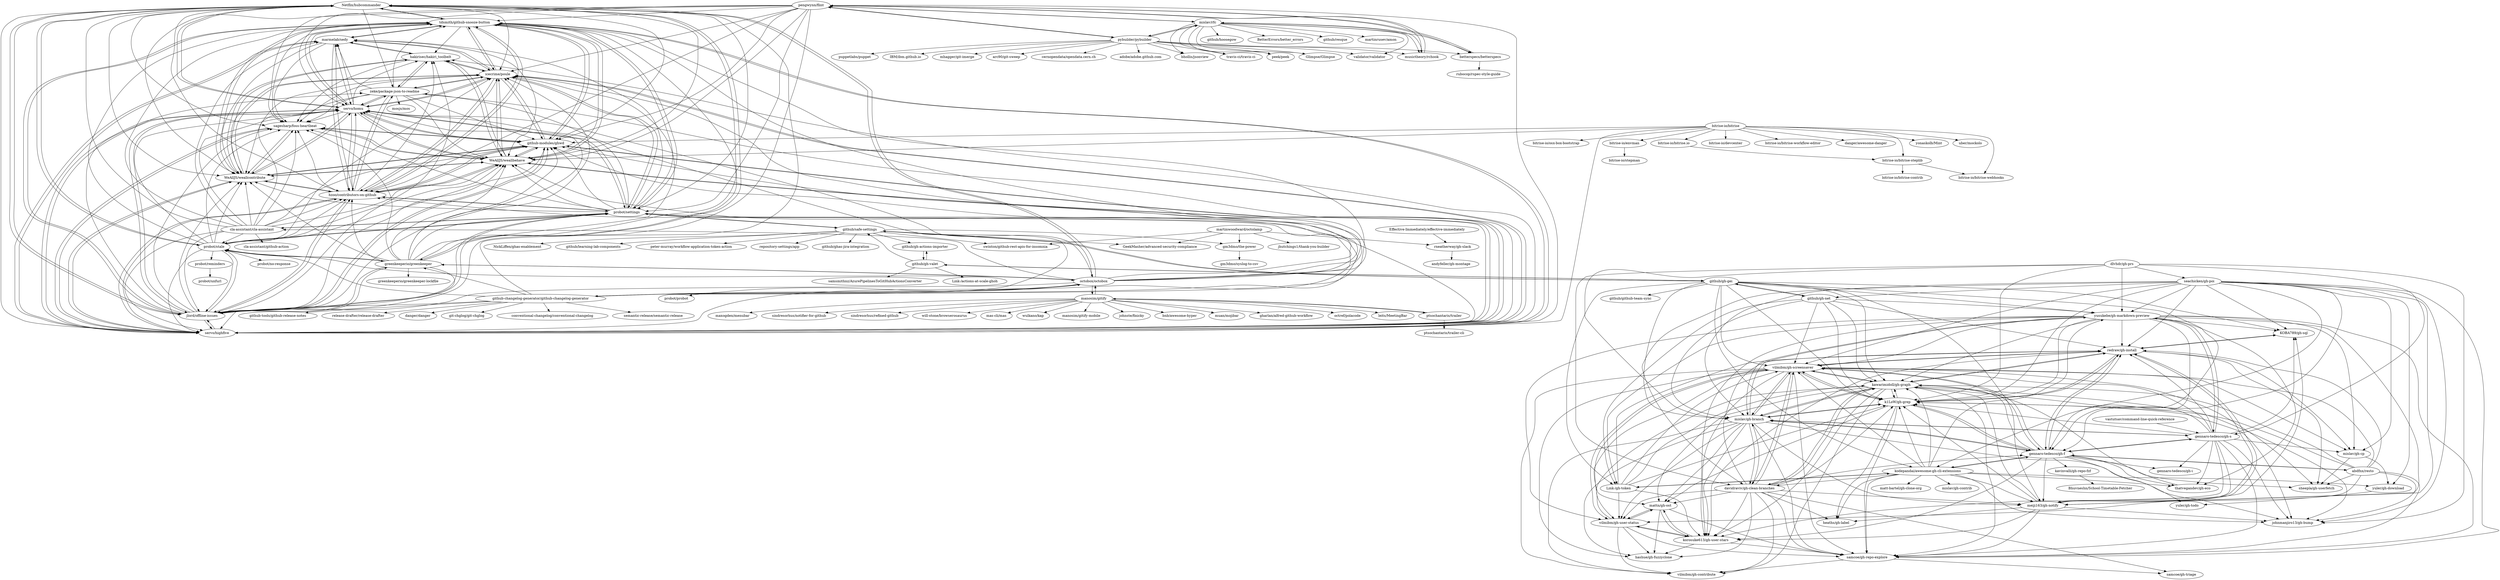 digraph G {
"Netflix/hubcommander" -> "tdsmith/github-snooze-button"
"Netflix/hubcommander" -> "servo/homu"
"Netflix/hubcommander" -> "github-modules/ghwd"
"Netflix/hubcommander" -> "servo/highfive"
"Netflix/hubcommander" -> "hzoo/contributors-on-github"
"Netflix/hubcommander" -> "icecrime/poule"
"Netflix/hubcommander" -> "jlord/offline-issues"
"Netflix/hubcommander" -> "WeAllJS/weallcontribute"
"Netflix/hubcommander" -> "WeAllJS/weallbehave"
"Netflix/hubcommander" -> "probot/stale"
"Netflix/hubcommander" -> "octobox/octobox"
"Netflix/hubcommander" -> "probot/settings"
"Netflix/hubcommander" -> "sagesharp/foss-heartbeat"
"Netflix/hubcommander" -> "zeke/package-json-to-readme"
"Netflix/hubcommander" -> "greenkeeperio/greenkeeper"
"pengwynn/flint" -> "mislav/rfc"
"pengwynn/flint" -> "WeAllJS/weallbehave"
"pengwynn/flint" -> "hzoo/contributors-on-github"
"pengwynn/flint" -> "pybuilder/pybuilder"
"pengwynn/flint" -> "tdsmith/github-snooze-button"
"pengwynn/flint" -> "github-modules/ghwd"
"pengwynn/flint" -> "betterspecs/betterspecs"
"pengwynn/flint" -> "icecrime/poule"
"pengwynn/flint" -> "musictheory/rchook"
"pengwynn/flint" -> "servo/highfive"
"pengwynn/flint" -> "sagesharp/foss-heartbeat"
"pengwynn/flint" -> "servo/homu"
"pengwynn/flint" -> "WeAllJS/weallcontribute"
"pengwynn/flint" -> "jlord/offline-issues"
"pengwynn/flint" -> "probot/settings"
"pybuilder/pybuilder" -> "pengwynn/flint"
"pybuilder/pybuilder" -> "mislav/rfc"
"pybuilder/pybuilder" -> "validator/validator" ["e"=1]
"pybuilder/pybuilder" -> "bhollis/jsonview" ["e"=1]
"pybuilder/pybuilder" -> "travis-ci/travis-ci" ["e"=1]
"pybuilder/pybuilder" -> "mhagger/git-imerge" ["e"=1]
"pybuilder/pybuilder" -> "arc90/git-sweep" ["e"=1]
"pybuilder/pybuilder" -> "musictheory/rchook"
"pybuilder/pybuilder" -> "peek/peek" ["e"=1]
"pybuilder/pybuilder" -> "cernopendata/opendata.cern.ch" ["e"=1]
"pybuilder/pybuilder" -> "betterspecs/betterspecs"
"pybuilder/pybuilder" -> "adobe/adobe.github.com" ["e"=1]
"pybuilder/pybuilder" -> "Glimpse/Glimpse" ["e"=1]
"pybuilder/pybuilder" -> "puppetlabs/puppet" ["e"=1]
"pybuilder/pybuilder" -> "IBM/ibm.github.io" ["e"=1]
"github-changelog-generator/github-changelog-generator" -> "git-chglog/git-chglog" ["e"=1]
"github-changelog-generator/github-changelog-generator" -> "octobox/octobox"
"github-changelog-generator/github-changelog-generator" -> "Netflix/hubcommander"
"github-changelog-generator/github-changelog-generator" -> "github-modules/ghwd"
"github-changelog-generator/github-changelog-generator" -> "conventional-changelog/conventional-changelog" ["e"=1]
"github-changelog-generator/github-changelog-generator" -> "semantic-release/semantic-release" ["e"=1]
"github-changelog-generator/github-changelog-generator" -> "tdsmith/github-snooze-button"
"github-changelog-generator/github-changelog-generator" -> "servo/homu"
"github-changelog-generator/github-changelog-generator" -> "probot/stale"
"github-changelog-generator/github-changelog-generator" -> "greenkeeperio/greenkeeper"
"github-changelog-generator/github-changelog-generator" -> "github-tools/github-release-notes" ["e"=1]
"github-changelog-generator/github-changelog-generator" -> "jlord/offline-issues"
"github-changelog-generator/github-changelog-generator" -> "release-drafter/release-drafter" ["e"=1]
"github-changelog-generator/github-changelog-generator" -> "probot/settings"
"github-changelog-generator/github-changelog-generator" -> "danger/danger" ["e"=1]
"icecrime/poule" -> "WeAllJS/weallcontribute"
"icecrime/poule" -> "WeAllJS/weallbehave"
"icecrime/poule" -> "servo/homu"
"icecrime/poule" -> "servo/highfive"
"icecrime/poule" -> "github-modules/ghwd"
"icecrime/poule" -> "sagesharp/foss-heartbeat"
"icecrime/poule" -> "tdsmith/github-snooze-button"
"icecrime/poule" -> "hzoo/contributors-on-github"
"icecrime/poule" -> "hakirisec/hakiri_toolbelt"
"icecrime/poule" -> "marmelab/sedy"
"icecrime/poule" -> "probot/settings"
"icecrime/poule" -> "zeke/package-json-to-readme"
"servo/homu" -> "servo/highfive"
"servo/homu" -> "github-modules/ghwd"
"servo/homu" -> "icecrime/poule"
"servo/homu" -> "tdsmith/github-snooze-button"
"servo/homu" -> "WeAllJS/weallbehave"
"servo/homu" -> "WeAllJS/weallcontribute"
"servo/homu" -> "sagesharp/foss-heartbeat"
"servo/homu" -> "hzoo/contributors-on-github"
"servo/homu" -> "jlord/offline-issues"
"servo/homu" -> "marmelab/sedy"
"servo/homu" -> "hakirisec/hakiri_toolbelt"
"servo/homu" -> "probot/settings"
"servo/homu" -> "zeke/package-json-to-readme"
"servo/homu" -> "Netflix/hubcommander"
"tdsmith/github-snooze-button" -> "servo/homu"
"tdsmith/github-snooze-button" -> "github-modules/ghwd"
"tdsmith/github-snooze-button" -> "servo/highfive"
"tdsmith/github-snooze-button" -> "icecrime/poule"
"tdsmith/github-snooze-button" -> "WeAllJS/weallbehave"
"tdsmith/github-snooze-button" -> "WeAllJS/weallcontribute"
"tdsmith/github-snooze-button" -> "sagesharp/foss-heartbeat"
"tdsmith/github-snooze-button" -> "jlord/offline-issues"
"tdsmith/github-snooze-button" -> "hzoo/contributors-on-github"
"tdsmith/github-snooze-button" -> "Netflix/hubcommander"
"tdsmith/github-snooze-button" -> "marmelab/sedy"
"tdsmith/github-snooze-button" -> "hakirisec/hakiri_toolbelt"
"tdsmith/github-snooze-button" -> "probot/settings"
"probot/settings" -> "icecrime/poule"
"probot/settings" -> "WeAllJS/weallbehave"
"probot/settings" -> "github-modules/ghwd"
"probot/settings" -> "servo/homu"
"probot/settings" -> "WeAllJS/weallcontribute"
"probot/settings" -> "probot/stale"
"probot/settings" -> "tdsmith/github-snooze-button"
"probot/settings" -> "hzoo/contributors-on-github"
"probot/settings" -> "servo/highfive"
"probot/settings" -> "jlord/offline-issues"
"probot/settings" -> "sagesharp/foss-heartbeat"
"probot/settings" -> "github/safe-settings"
"probot/settings" -> "zeke/package-json-to-readme"
"probot/settings" -> "cla-assistant/cla-assistant"
"probot/settings" -> "marmelab/sedy"
"KOBA789/gh-sql" -> "redraw/gh-install"
"Link-/gh-token" -> "redraw/gh-install"
"Link-/gh-token" -> "kodepandai/awesome-gh-cli-extensions"
"Link-/gh-token" -> "vilmibm/gh-screensaver"
"Link-/gh-token" -> "kawarimidoll/gh-graph"
"Link-/gh-token" -> "vilmibm/gh-user-status"
"Link-/gh-token" -> "k1LoW/gh-grep"
"Link-/gh-token" -> "korosuke613/gh-user-stars"
"abdfnx/resto" -> "redraw/gh-install"
"abdfnx/resto" -> "sheepla/gh-userfetch"
"abdfnx/resto" -> "k1LoW/gh-grep"
"abdfnx/resto" -> "vilmibm/gh-screensaver"
"abdfnx/resto" -> "gennaro-tedesco/gh-f"
"abdfnx/resto" -> "kawarimidoll/gh-graph"
"abdfnx/resto" -> "samcoe/gh-repo-explore"
"abdfnx/resto" -> "vilmibm/gh-user-status"
"abdfnx/resto" -> "johnmanjiro13/gh-bump"
"davidraviv/gh-clean-branches" -> "mislav/gh-branch"
"davidraviv/gh-clean-branches" -> "kawarimidoll/gh-graph"
"davidraviv/gh-clean-branches" -> "vilmibm/gh-screensaver"
"davidraviv/gh-clean-branches" -> "k1LoW/gh-grep"
"davidraviv/gh-clean-branches" -> "redraw/gh-install"
"davidraviv/gh-clean-branches" -> "vilmibm/gh-user-status"
"davidraviv/gh-clean-branches" -> "hashue/gh-fuzzyclone"
"davidraviv/gh-clean-branches" -> "samcoe/gh-repo-explore"
"davidraviv/gh-clean-branches" -> "meiji163/gh-notify"
"davidraviv/gh-clean-branches" -> "korosuke613/gh-user-stars"
"davidraviv/gh-clean-branches" -> "mattn/gh-ost"
"davidraviv/gh-clean-branches" -> "gennaro-tedesco/gh-f"
"davidraviv/gh-clean-branches" -> "vilmibm/gh-contribute"
"davidraviv/gh-clean-branches" -> "samcoe/gh-triage"
"davidraviv/gh-clean-branches" -> "heaths/gh-label"
"gennaro-tedesco/gh-f" -> "k1LoW/gh-grep"
"gennaro-tedesco/gh-f" -> "redraw/gh-install"
"gennaro-tedesco/gh-f" -> "vilmibm/gh-screensaver"
"gennaro-tedesco/gh-f" -> "gennaro-tedesco/gh-s"
"gennaro-tedesco/gh-f" -> "gennaro-tedesco/gh-i"
"gennaro-tedesco/gh-f" -> "kawarimidoll/gh-graph"
"gennaro-tedesco/gh-f" -> "korosuke613/gh-user-stars"
"gennaro-tedesco/gh-f" -> "mislav/gh-branch"
"gennaro-tedesco/gh-f" -> "kavinvalli/gh-repo-fzf"
"gennaro-tedesco/gh-f" -> "kodepandai/awesome-gh-cli-extensions"
"gennaro-tedesco/gh-f" -> "sheepla/gh-userfetch"
"gennaro-tedesco/gh-f" -> "yuler/gh-todo"
"gennaro-tedesco/gh-f" -> "thatvegandev/gh-eco"
"gennaro-tedesco/gh-f" -> "abdfnx/resto"
"gennaro-tedesco/gh-f" -> "meiji163/gh-notify"
"github/gh-gei" -> "github/gh-net"
"github/gh-gei" -> "Link-/gh-token"
"github/gh-gei" -> "k1LoW/gh-grep"
"github/gh-gei" -> "github/github-team-sync"
"github/gh-gei" -> "mislav/gh-branch"
"github/gh-gei" -> "vilmibm/gh-screensaver"
"github/gh-gei" -> "kodepandai/awesome-gh-cli-extensions"
"github/gh-gei" -> "github/safe-settings"
"github/gh-gei" -> "github/gh-valet"
"github/gh-gei" -> "meiji163/gh-notify"
"github/gh-gei" -> "yusukebe/gh-markdown-preview"
"github/gh-gei" -> "gennaro-tedesco/gh-f"
"github/gh-gei" -> "KOBA789/gh-sql"
"github/gh-gei" -> "kawarimidoll/gh-graph"
"github/gh-net" -> "k1LoW/gh-grep"
"github/gh-net" -> "github/gh-gei"
"github/gh-net" -> "vilmibm/gh-screensaver"
"github/gh-net" -> "Link-/gh-token"
"github/gh-net" -> "kawarimidoll/gh-graph"
"github/gh-net" -> "yusukebe/gh-markdown-preview"
"github/gh-net" -> "redraw/gh-install"
"github/gh-net" -> "mislav/gh-branch"
"github/safe-settings" -> "NickLiffen/ghas-enablement" ["e"=1]
"github/safe-settings" -> "GeekMasher/advanced-security-compliance" ["e"=1]
"github/safe-settings" -> "github/gh-gei"
"github/safe-settings" -> "gm3dmo/the-power"
"github/safe-settings" -> "github/learning-lab-components" ["e"=1]
"github/safe-settings" -> "peter-murray/workflow-application-token-action" ["e"=1]
"github/safe-settings" -> "probot/settings"
"github/safe-settings" -> "swinton/github-rest-apis-for-insomnia"
"github/safe-settings" -> "repository-settings/app"
"github/safe-settings" -> "github/ghas-jira-integration" ["e"=1]
"github/safe-settings" -> "github/gh-actions-importer"
"k1LoW/gh-grep" -> "vilmibm/gh-screensaver"
"k1LoW/gh-grep" -> "kawarimidoll/gh-graph"
"k1LoW/gh-grep" -> "mislav/gh-branch"
"k1LoW/gh-grep" -> "gennaro-tedesco/gh-f"
"k1LoW/gh-grep" -> "samcoe/gh-repo-explore"
"k1LoW/gh-grep" -> "redraw/gh-install"
"k1LoW/gh-grep" -> "mattn/gh-ost"
"k1LoW/gh-grep" -> "heaths/gh-label"
"k1LoW/gh-grep" -> "johnmanjiro13/gh-bump"
"kawarimidoll/gh-graph" -> "vilmibm/gh-screensaver"
"kawarimidoll/gh-graph" -> "samcoe/gh-repo-explore"
"kawarimidoll/gh-graph" -> "vilmibm/gh-user-status"
"kawarimidoll/gh-graph" -> "k1LoW/gh-grep"
"kawarimidoll/gh-graph" -> "korosuke613/gh-user-stars"
"kawarimidoll/gh-graph" -> "mattn/gh-ost"
"kawarimidoll/gh-graph" -> "redraw/gh-install"
"kawarimidoll/gh-graph" -> "vilmibm/gh-contribute"
"kawarimidoll/gh-graph" -> "mislav/gh-branch"
"kawarimidoll/gh-graph" -> "davidraviv/gh-clean-branches"
"kawarimidoll/gh-graph" -> "johnmanjiro13/gh-bump"
"kodepandai/awesome-gh-cli-extensions" -> "Link-/gh-token"
"kodepandai/awesome-gh-cli-extensions" -> "gennaro-tedesco/gh-f"
"kodepandai/awesome-gh-cli-extensions" -> "thatvegandev/gh-eco"
"kodepandai/awesome-gh-cli-extensions" -> "meiji163/gh-notify"
"kodepandai/awesome-gh-cli-extensions" -> "kawarimidoll/gh-graph"
"kodepandai/awesome-gh-cli-extensions" -> "vilmibm/gh-screensaver"
"kodepandai/awesome-gh-cli-extensions" -> "k1LoW/gh-grep"
"kodepandai/awesome-gh-cli-extensions" -> "johnmanjiro13/gh-bump"
"kodepandai/awesome-gh-cli-extensions" -> "yusukebe/gh-markdown-preview"
"kodepandai/awesome-gh-cli-extensions" -> "matt-bartel/gh-clone-org"
"kodepandai/awesome-gh-cli-extensions" -> "mislav/gh-contrib"
"kodepandai/awesome-gh-cli-extensions" -> "yuler/gh-download"
"kodepandai/awesome-gh-cli-extensions" -> "heaths/gh-label"
"kodepandai/awesome-gh-cli-extensions" -> "samcoe/gh-repo-explore"
"kodepandai/awesome-gh-cli-extensions" -> "davidraviv/gh-clean-branches"
"meiji163/gh-notify" -> "kawarimidoll/gh-graph"
"meiji163/gh-notify" -> "redraw/gh-install"
"meiji163/gh-notify" -> "korosuke613/gh-user-stars"
"meiji163/gh-notify" -> "heaths/gh-label"
"meiji163/gh-notify" -> "samcoe/gh-repo-explore"
"meiji163/gh-notify" -> "k1LoW/gh-grep"
"meiji163/gh-notify" -> "johnmanjiro13/gh-bump"
"meiji163/gh-notify" -> "KOBA789/gh-sql"
"mislav/gh-branch" -> "davidraviv/gh-clean-branches"
"mislav/gh-branch" -> "vilmibm/gh-screensaver"
"mislav/gh-branch" -> "k1LoW/gh-grep"
"mislav/gh-branch" -> "kawarimidoll/gh-graph"
"mislav/gh-branch" -> "mattn/gh-ost"
"mislav/gh-branch" -> "vilmibm/gh-user-status"
"mislav/gh-branch" -> "vilmibm/gh-contribute"
"mislav/gh-branch" -> "korosuke613/gh-user-stars"
"mislav/gh-branch" -> "samcoe/gh-repo-explore"
"mislav/gh-branch" -> "johnmanjiro13/gh-bump"
"mislav/gh-branch" -> "yusukebe/gh-markdown-preview"
"mislav/gh-branch" -> "hashue/gh-fuzzyclone"
"mislav/gh-branch" -> "gennaro-tedesco/gh-f"
"mislav/gh-branch" -> "meiji163/gh-notify"
"mislav/gh-branch" -> "gennaro-tedesco/gh-s"
"redraw/gh-install" -> "kawarimidoll/gh-graph"
"redraw/gh-install" -> "korosuke613/gh-user-stars"
"redraw/gh-install" -> "mislav/gh-cp"
"redraw/gh-install" -> "vilmibm/gh-screensaver"
"redraw/gh-install" -> "gennaro-tedesco/gh-f"
"redraw/gh-install" -> "k1LoW/gh-grep"
"redraw/gh-install" -> "sheepla/gh-userfetch"
"redraw/gh-install" -> "KOBA789/gh-sql"
"redraw/gh-install" -> "meiji163/gh-notify"
"seachicken/gh-poi" -> "davidraviv/gh-clean-branches"
"seachicken/gh-poi" -> "k1LoW/gh-grep"
"seachicken/gh-poi" -> "meiji163/gh-notify"
"seachicken/gh-poi" -> "mislav/gh-branch"
"seachicken/gh-poi" -> "johnmanjiro13/gh-bump"
"seachicken/gh-poi" -> "redraw/gh-install"
"seachicken/gh-poi" -> "yusukebe/gh-markdown-preview"
"seachicken/gh-poi" -> "vilmibm/gh-screensaver"
"seachicken/gh-poi" -> "gennaro-tedesco/gh-f"
"seachicken/gh-poi" -> "github/gh-net"
"seachicken/gh-poi" -> "KOBA789/gh-sql"
"seachicken/gh-poi" -> "yuler/gh-download"
"seachicken/gh-poi" -> "samcoe/gh-repo-explore"
"seachicken/gh-poi" -> "kodepandai/awesome-gh-cli-extensions"
"seachicken/gh-poi" -> "mislav/gh-cp"
"thatvegandev/gh-eco" -> "kawarimidoll/gh-graph"
"vilmibm/gh-screensaver" -> "vilmibm/gh-user-status"
"vilmibm/gh-screensaver" -> "kawarimidoll/gh-graph"
"vilmibm/gh-screensaver" -> "k1LoW/gh-grep"
"vilmibm/gh-screensaver" -> "mislav/gh-branch"
"vilmibm/gh-screensaver" -> "korosuke613/gh-user-stars"
"vilmibm/gh-screensaver" -> "mattn/gh-ost"
"vilmibm/gh-screensaver" -> "sheepla/gh-userfetch"
"vilmibm/gh-screensaver" -> "davidraviv/gh-clean-branches"
"vilmibm/gh-screensaver" -> "redraw/gh-install"
"vilmibm/gh-screensaver" -> "samcoe/gh-repo-explore"
"vilmibm/gh-screensaver" -> "gennaro-tedesco/gh-f"
"vilmibm/gh-screensaver" -> "hashue/gh-fuzzyclone"
"vilmibm/gh-screensaver" -> "vilmibm/gh-contribute"
"vilmibm/gh-screensaver" -> "mislav/gh-cp"
"yusukebe/gh-markdown-preview" -> "k1LoW/gh-grep"
"yusukebe/gh-markdown-preview" -> "mislav/gh-branch"
"yusukebe/gh-markdown-preview" -> "vilmibm/gh-screensaver"
"yusukebe/gh-markdown-preview" -> "kawarimidoll/gh-graph"
"yusukebe/gh-markdown-preview" -> "redraw/gh-install"
"yusukebe/gh-markdown-preview" -> "gennaro-tedesco/gh-f"
"yusukebe/gh-markdown-preview" -> "gennaro-tedesco/gh-s"
"yusukebe/gh-markdown-preview" -> "vilmibm/gh-user-status"
"yusukebe/gh-markdown-preview" -> "KOBA789/gh-sql"
"yusukebe/gh-markdown-preview" -> "korosuke613/gh-user-stars"
"yusukebe/gh-markdown-preview" -> "mislav/gh-cp"
"yusukebe/gh-markdown-preview" -> "thatvegandev/gh-eco"
"yusukebe/gh-markdown-preview" -> "Link-/gh-token"
"yusukebe/gh-markdown-preview" -> "meiji163/gh-notify"
"yusukebe/gh-markdown-preview" -> "samcoe/gh-repo-explore"
"github/gh-actions-importer" -> "github/gh-valet"
"dlvhdr/gh-prs" -> "mislav/gh-branch"
"dlvhdr/gh-prs" -> "seachicken/gh-poi"
"dlvhdr/gh-prs" -> "yusukebe/gh-markdown-preview"
"dlvhdr/gh-prs" -> "davidraviv/gh-clean-branches"
"dlvhdr/gh-prs" -> "k1LoW/gh-grep"
"dlvhdr/gh-prs" -> "gennaro-tedesco/gh-s"
"dlvhdr/gh-prs" -> "johnmanjiro13/gh-bump"
"probot/stale" -> "probot/settings"
"probot/stale" -> "servo/highfive"
"probot/stale" -> "servo/homu"
"probot/stale" -> "icecrime/poule"
"probot/stale" -> "tdsmith/github-snooze-button"
"probot/stale" -> "jlord/offline-issues"
"probot/stale" -> "github-modules/ghwd"
"probot/stale" -> "hzoo/contributors-on-github"
"probot/stale" -> "WeAllJS/weallcontribute"
"probot/stale" -> "WeAllJS/weallbehave"
"probot/stale" -> "Netflix/hubcommander"
"probot/stale" -> "sagesharp/foss-heartbeat"
"probot/stale" -> "probot/no-response"
"probot/stale" -> "greenkeeperio/greenkeeper"
"probot/stale" -> "probot/reminders"
"cla-assistant/cla-assistant" -> "WeAllJS/weallbehave"
"cla-assistant/cla-assistant" -> "icecrime/poule"
"cla-assistant/cla-assistant" -> "cla-assistant/github-action"
"cla-assistant/cla-assistant" -> "probot/settings"
"cla-assistant/cla-assistant" -> "servo/homu"
"cla-assistant/cla-assistant" -> "WeAllJS/weallcontribute"
"cla-assistant/cla-assistant" -> "tdsmith/github-snooze-button"
"cla-assistant/cla-assistant" -> "hzoo/contributors-on-github"
"cla-assistant/cla-assistant" -> "sagesharp/foss-heartbeat"
"cla-assistant/cla-assistant" -> "servo/highfive"
"cla-assistant/cla-assistant" -> "Netflix/hubcommander"
"cla-assistant/cla-assistant" -> "github-modules/ghwd"
"cla-assistant/cla-assistant" -> "probot/stale"
"cla-assistant/cla-assistant" -> "marmelab/sedy"
"cla-assistant/cla-assistant" -> "jlord/offline-issues"
"octobox/octobox" -> "tdsmith/github-snooze-button"
"octobox/octobox" -> "Netflix/hubcommander"
"octobox/octobox" -> "servo/homu"
"octobox/octobox" -> "probot/stale"
"octobox/octobox" -> "jlord/offline-issues"
"octobox/octobox" -> "github-modules/ghwd"
"octobox/octobox" -> "greenkeeperio/greenkeeper"
"octobox/octobox" -> "github-changelog-generator/github-changelog-generator"
"octobox/octobox" -> "servo/highfive"
"octobox/octobox" -> "hzoo/contributors-on-github"
"octobox/octobox" -> "WeAllJS/weallbehave"
"octobox/octobox" -> "probot/probot" ["e"=1]
"octobox/octobox" -> "icecrime/poule"
"octobox/octobox" -> "manosim/gitify"
"octobox/octobox" -> "cla-assistant/cla-assistant"
"gennaro-tedesco/gh-s" -> "gennaro-tedesco/gh-f"
"gennaro-tedesco/gh-s" -> "k1LoW/gh-grep"
"gennaro-tedesco/gh-s" -> "gennaro-tedesco/gh-i"
"gennaro-tedesco/gh-s" -> "mislav/gh-branch"
"gennaro-tedesco/gh-s" -> "vilmibm/gh-screensaver"
"gennaro-tedesco/gh-s" -> "yusukebe/gh-markdown-preview"
"gennaro-tedesco/gh-s" -> "kawarimidoll/gh-graph"
"gennaro-tedesco/gh-s" -> "redraw/gh-install"
"gennaro-tedesco/gh-s" -> "samcoe/gh-repo-explore"
"gennaro-tedesco/gh-s" -> "johnmanjiro13/gh-bump"
"gennaro-tedesco/gh-s" -> "korosuke613/gh-user-stars"
"gennaro-tedesco/gh-s" -> "mislav/gh-cp"
"gennaro-tedesco/gh-s" -> "thatvegandev/gh-eco"
"gennaro-tedesco/gh-s" -> "meiji163/gh-notify"
"gennaro-tedesco/gh-s" -> "KOBA789/gh-sql"
"betterspecs/betterspecs" -> "rubocop/rspec-style-guide" ["e"=1]
"betterspecs/betterspecs" -> "pengwynn/flint"
"manosim/gitify" -> "octobox/octobox"
"manosim/gitify" -> "ptsochantaris/trailer"
"manosim/gitify" -> "leits/MeetingBar" ["e"=1]
"manosim/gitify" -> "maxogden/menubar" ["e"=1]
"manosim/gitify" -> "sindresorhus/notifier-for-github" ["e"=1]
"manosim/gitify" -> "sindresorhus/refined-github" ["e"=1]
"manosim/gitify" -> "will-stone/browserosaurus" ["e"=1]
"manosim/gitify" -> "mas-cli/mas" ["e"=1]
"manosim/gitify" -> "wulkano/kap" ["e"=1]
"manosim/gitify" -> "manosim/gitify-mobile"
"manosim/gitify" -> "johnste/finicky" ["e"=1]
"manosim/gitify" -> "bnb/awesome-hyper" ["e"=1]
"manosim/gitify" -> "muan/mojibar" ["e"=1]
"manosim/gitify" -> "gharlan/alfred-github-workflow" ["e"=1]
"manosim/gitify" -> "octref/polacode" ["e"=1]
"mislav/gh-cp" -> "yuler/gh-download"
"mislav/gh-cp" -> "sheepla/gh-userfetch"
"greenkeeperio/greenkeeper" -> "servo/homu"
"greenkeeperio/greenkeeper" -> "github-modules/ghwd"
"greenkeeperio/greenkeeper" -> "jlord/offline-issues"
"greenkeeperio/greenkeeper" -> "WeAllJS/weallbehave"
"greenkeeperio/greenkeeper" -> "servo/highfive"
"greenkeeperio/greenkeeper" -> "hzoo/contributors-on-github"
"greenkeeperio/greenkeeper" -> "tdsmith/github-snooze-button"
"greenkeeperio/greenkeeper" -> "icecrime/poule"
"greenkeeperio/greenkeeper" -> "WeAllJS/weallcontribute"
"greenkeeperio/greenkeeper" -> "Netflix/hubcommander"
"greenkeeperio/greenkeeper" -> "probot/stale"
"greenkeeperio/greenkeeper" -> "sagesharp/foss-heartbeat"
"greenkeeperio/greenkeeper" -> "greenkeeperio/greenkeeper-lockfile"
"greenkeeperio/greenkeeper" -> "probot/settings"
"greenkeeperio/greenkeeper" -> "octobox/octobox"
"mislav/rfc" -> "pengwynn/flint"
"mislav/rfc" -> "musictheory/rchook"
"mislav/rfc" -> "pybuilder/pybuilder"
"mislav/rfc" -> "betterspecs/betterspecs"
"mislav/rfc" -> "peek/peek" ["e"=1]
"mislav/rfc" -> "github/hoosegow" ["e"=1]
"mislav/rfc" -> "bhollis/jsonview" ["e"=1]
"mislav/rfc" -> "BetterErrors/better_errors" ["e"=1]
"mislav/rfc" -> "github/resque" ["e"=1]
"mislav/rfc" -> "validator/validator" ["e"=1]
"mislav/rfc" -> "travis-ci/travis-ci" ["e"=1]
"mislav/rfc" -> "Glimpse/Glimpse" ["e"=1]
"mislav/rfc" -> "martinrusev/amon" ["e"=1]
"martinwoodward/octolamp" -> "rneatherway/gh-slack"
"martinwoodward/octolamp" -> "swinton/github-rest-apis-for-insomnia"
"martinwoodward/octolamp" -> "GeekMasher/advanced-security-compliance" ["e"=1]
"martinwoodward/octolamp" -> "jhutchings1/thank-you-builder"
"martinwoodward/octolamp" -> "gm3dmo/the-power"
"bitrise-io/bitrise" -> "bitrise-io/bitrise-steplib"
"bitrise-io/bitrise" -> "bitrise-io/bitrise-webhooks"
"bitrise-io/bitrise" -> "bitrise-io/devcenter"
"bitrise-io/bitrise" -> "bitrise-io/bitrise.io"
"bitrise-io/bitrise" -> "bitrise-io/bitrise-workflow-editor"
"bitrise-io/bitrise" -> "danger/awesome-danger" ["e"=1]
"bitrise-io/bitrise" -> "yonaskolb/Mint" ["e"=1]
"bitrise-io/bitrise" -> "uber/mockolo" ["e"=1]
"bitrise-io/bitrise" -> "bitrise-io/osx-box-bootstrap"
"bitrise-io/bitrise" -> "bitrise-io/envman"
"bitrise-io/bitrise" -> "WeAllJS/weallbehave"
"bitrise-io/bitrise" -> "github-modules/ghwd"
"bitrise-io/bitrise" -> "servo/highfive"
"vastutsav/command-line-quick-reference" -> "gennaro-tedesco/gh-s"
"bitrise-io/envman" -> "bitrise-io/stepman"
"jlord/offline-issues" -> "servo/homu"
"jlord/offline-issues" -> "github-modules/ghwd"
"jlord/offline-issues" -> "tdsmith/github-snooze-button"
"jlord/offline-issues" -> "servo/highfive"
"jlord/offline-issues" -> "WeAllJS/weallbehave"
"jlord/offline-issues" -> "icecrime/poule"
"jlord/offline-issues" -> "hzoo/contributors-on-github"
"jlord/offline-issues" -> "WeAllJS/weallcontribute"
"jlord/offline-issues" -> "sagesharp/foss-heartbeat"
"jlord/offline-issues" -> "Netflix/hubcommander"
"jlord/offline-issues" -> "probot/settings"
"jlord/offline-issues" -> "probot/stale"
"jlord/offline-issues" -> "greenkeeperio/greenkeeper"
"jlord/offline-issues" -> "hakirisec/hakiri_toolbelt"
"jlord/offline-issues" -> "zeke/package-json-to-readme"
"ptsochantaris/trailer" -> "ptsochantaris/trailer-cli"
"ptsochantaris/trailer" -> "manosim/gitify"
"hzoo/contributors-on-github" -> "WeAllJS/weallbehave"
"hzoo/contributors-on-github" -> "sagesharp/foss-heartbeat"
"hzoo/contributors-on-github" -> "servo/highfive"
"hzoo/contributors-on-github" -> "WeAllJS/weallcontribute"
"hzoo/contributors-on-github" -> "icecrime/poule"
"hzoo/contributors-on-github" -> "github-modules/ghwd"
"hzoo/contributors-on-github" -> "servo/homu"
"hzoo/contributors-on-github" -> "tdsmith/github-snooze-button"
"hzoo/contributors-on-github" -> "hakirisec/hakiri_toolbelt"
"hzoo/contributors-on-github" -> "marmelab/sedy"
"hzoo/contributors-on-github" -> "jlord/offline-issues"
"hzoo/contributors-on-github" -> "zeke/package-json-to-readme"
"hzoo/contributors-on-github" -> "probot/settings"
"Effective-Immediately/effective-immediately" -> "rneatherway/gh-slack"
"marmelab/sedy" -> "hakirisec/hakiri_toolbelt"
"marmelab/sedy" -> "WeAllJS/weallcontribute"
"marmelab/sedy" -> "servo/highfive"
"marmelab/sedy" -> "servo/homu"
"marmelab/sedy" -> "WeAllJS/weallbehave"
"marmelab/sedy" -> "icecrime/poule"
"marmelab/sedy" -> "sagesharp/foss-heartbeat"
"marmelab/sedy" -> "tdsmith/github-snooze-button"
"marmelab/sedy" -> "hzoo/contributors-on-github"
"musictheory/rchook" -> "mislav/rfc"
"musictheory/rchook" -> "pengwynn/flint"
"github/gh-valet" -> "github/gh-gei"
"github/gh-valet" -> "github/gh-actions-importer"
"github/gh-valet" -> "Link-/actions-at-scale-ghoh"
"github/gh-valet" -> "github/safe-settings"
"github/gh-valet" -> "samsmithnz/AzurePipelinesToGitHubActionsConverter"
"bitrise-io/bitrise.io" -> "bitrise-io/bitrise-steplib"
"rneatherway/gh-slack" -> "andyfeller/gh-montage"
"gm3dmo/the-power" -> "gm3dmo/syslog-to-csv"
"sagesharp/foss-heartbeat" -> "WeAllJS/weallbehave"
"sagesharp/foss-heartbeat" -> "WeAllJS/weallcontribute"
"sagesharp/foss-heartbeat" -> "servo/highfive"
"sagesharp/foss-heartbeat" -> "github-modules/ghwd"
"servo/highfive" -> "WeAllJS/weallbehave"
"servo/highfive" -> "servo/homu"
"servo/highfive" -> "WeAllJS/weallcontribute"
"servo/highfive" -> "sagesharp/foss-heartbeat"
"servo/highfive" -> "icecrime/poule"
"servo/highfive" -> "github-modules/ghwd"
"servo/highfive" -> "tdsmith/github-snooze-button"
"servo/highfive" -> "hzoo/contributors-on-github"
"servo/highfive" -> "marmelab/sedy"
"servo/highfive" -> "hakirisec/hakiri_toolbelt"
"servo/highfive" -> "jlord/offline-issues"
"WeAllJS/weallcontribute" -> "WeAllJS/weallbehave"
"WeAllJS/weallcontribute" -> "sagesharp/foss-heartbeat"
"WeAllJS/weallcontribute" -> "icecrime/poule"
"WeAllJS/weallcontribute" -> "servo/highfive"
"WeAllJS/weallcontribute" -> "servo/homu"
"WeAllJS/weallcontribute" -> "hakirisec/hakiri_toolbelt"
"WeAllJS/weallcontribute" -> "hzoo/contributors-on-github"
"WeAllJS/weallcontribute" -> "github-modules/ghwd"
"WeAllJS/weallcontribute" -> "tdsmith/github-snooze-button"
"zeke/package-json-to-readme" -> "WeAllJS/weallbehave"
"zeke/package-json-to-readme" -> "hakirisec/hakiri_toolbelt"
"zeke/package-json-to-readme" -> "WeAllJS/weallcontribute"
"zeke/package-json-to-readme" -> "icecrime/poule"
"zeke/package-json-to-readme" -> "sagesharp/foss-heartbeat"
"zeke/package-json-to-readme" -> "servo/highfive"
"zeke/package-json-to-readme" -> "servo/homu"
"zeke/package-json-to-readme" -> "hzoo/contributors-on-github"
"zeke/package-json-to-readme" -> "github-modules/ghwd"
"zeke/package-json-to-readme" -> "marmelab/sedy"
"zeke/package-json-to-readme" -> "mosjs/mos"
"zeke/package-json-to-readme" -> "tdsmith/github-snooze-button"
"bitrise-io/bitrise-steplib" -> "bitrise-io/bitrise-contrib"
"bitrise-io/bitrise-steplib" -> "bitrise-io/bitrise-webhooks"
"WeAllJS/weallbehave" -> "WeAllJS/weallcontribute"
"WeAllJS/weallbehave" -> "sagesharp/foss-heartbeat"
"WeAllJS/weallbehave" -> "servo/highfive"
"WeAllJS/weallbehave" -> "icecrime/poule"
"WeAllJS/weallbehave" -> "servo/homu"
"WeAllJS/weallbehave" -> "github-modules/ghwd"
"WeAllJS/weallbehave" -> "hzoo/contributors-on-github"
"WeAllJS/weallbehave" -> "hakirisec/hakiri_toolbelt"
"WeAllJS/weallbehave" -> "tdsmith/github-snooze-button"
"vilmibm/gh-user-status" -> "vilmibm/gh-contribute"
"vilmibm/gh-user-status" -> "korosuke613/gh-user-stars"
"vilmibm/gh-user-status" -> "samcoe/gh-repo-explore"
"vilmibm/gh-user-status" -> "mattn/gh-ost"
"vilmibm/gh-user-status" -> "vilmibm/gh-screensaver"
"vilmibm/gh-user-status" -> "hashue/gh-fuzzyclone"
"probot/reminders" -> "probot/unfurl"
"hakirisec/hakiri_toolbelt" -> "WeAllJS/weallbehave"
"hakirisec/hakiri_toolbelt" -> "WeAllJS/weallcontribute"
"hakirisec/hakiri_toolbelt" -> "marmelab/sedy"
"hakirisec/hakiri_toolbelt" -> "sagesharp/foss-heartbeat"
"hakirisec/hakiri_toolbelt" -> "icecrime/poule"
"hakirisec/hakiri_toolbelt" -> "zeke/package-json-to-readme"
"kavinvalli/gh-repo-fzf" -> "Bhuvneshn/School-Timetable-Fetcher"
"github-modules/ghwd" -> "servo/homu"
"github-modules/ghwd" -> "sagesharp/foss-heartbeat"
"github-modules/ghwd" -> "WeAllJS/weallbehave"
"github-modules/ghwd" -> "tdsmith/github-snooze-button"
"github-modules/ghwd" -> "icecrime/poule"
"github-modules/ghwd" -> "servo/highfive"
"github-modules/ghwd" -> "WeAllJS/weallcontribute"
"github-modules/ghwd" -> "hzoo/contributors-on-github"
"github-modules/ghwd" -> "jlord/offline-issues"
"korosuke613/gh-user-stars" -> "hashue/gh-fuzzyclone"
"korosuke613/gh-user-stars" -> "mattn/gh-ost"
"korosuke613/gh-user-stars" -> "vilmibm/gh-user-status"
"korosuke613/gh-user-stars" -> "samcoe/gh-repo-explore"
"mattn/gh-ost" -> "korosuke613/gh-user-stars"
"mattn/gh-ost" -> "hashue/gh-fuzzyclone"
"mattn/gh-ost" -> "vilmibm/gh-user-status"
"mattn/gh-ost" -> "samcoe/gh-repo-explore"
"samcoe/gh-repo-explore" -> "vilmibm/gh-contribute"
"samcoe/gh-repo-explore" -> "samcoe/gh-triage"
"yuler/gh-download" -> "yuler/gh-todo"
"Netflix/hubcommander" ["l"="26.05,-28.542"]
"tdsmith/github-snooze-button" ["l"="26.071,-28.527"]
"servo/homu" ["l"="26.067,-28.536"]
"github-modules/ghwd" ["l"="26.078,-28.516"]
"servo/highfive" ["l"="26.09,-28.537"]
"hzoo/contributors-on-github" ["l"="26.076,-28.547"]
"icecrime/poule" ["l"="26.08,-28.536"]
"jlord/offline-issues" ["l"="26.06,-28.521"]
"WeAllJS/weallcontribute" ["l"="26.091,-28.519"]
"WeAllJS/weallbehave" ["l"="26.094,-28.528"]
"probot/stale" ["l"="26.07,-28.492"]
"octobox/octobox" ["l"="26.016,-28.548"]
"probot/settings" ["l"="26.09,-28.501"]
"sagesharp/foss-heartbeat" ["l"="26.084,-28.526"]
"zeke/package-json-to-readme" ["l"="26.109,-28.529"]
"greenkeeperio/greenkeeper" ["l"="26.035,-28.521"]
"pengwynn/flint" ["l"="26.103,-28.575"]
"mislav/rfc" ["l"="26.109,-28.634"]
"pybuilder/pybuilder" ["l"="26.142,-28.63"]
"betterspecs/betterspecs" ["l"="26.1,-28.612"]
"musictheory/rchook" ["l"="26.126,-28.608"]
"validator/validator" ["l"="21.161,1.578"]
"bhollis/jsonview" ["l"="-2.207,-28.987"]
"travis-ci/travis-ci" ["l"="9.205,-30.608"]
"mhagger/git-imerge" ["l"="-2.183,-28.958"]
"arc90/git-sweep" ["l"="-2.159,-28.976"]
"peek/peek" ["l"="8.619,-30.557"]
"cernopendata/opendata.cern.ch" ["l"="-1.541,-28.149"]
"adobe/adobe.github.com" ["l"="-1.657,-28.242"]
"Glimpse/Glimpse" ["l"="25.824,18.146"]
"puppetlabs/puppet" ["l"="-10.687,-0.824"]
"IBM/ibm.github.io" ["l"="-1.683,-28.193"]
"github-changelog-generator/github-changelog-generator" ["l"="26.014,-28.5"]
"git-chglog/git-chglog" ["l"="-13.663,1.372"]
"conventional-changelog/conventional-changelog" ["l"="26.461,-26.519"]
"semantic-release/semantic-release" ["l"="26.459,-26.452"]
"github-tools/github-release-notes" ["l"="-6.941,-1.531"]
"release-drafter/release-drafter" ["l"="-6.864,-1.549"]
"danger/danger" ["l"="-49.201,2.227"]
"hakirisec/hakiri_toolbelt" ["l"="26.109,-28.542"]
"marmelab/sedy" ["l"="26.095,-28.549"]
"github/safe-settings" ["l"="26.135,-28.369"]
"cla-assistant/cla-assistant" ["l"="26.055,-28.503"]
"KOBA789/gh-sql" ["l"="26.158,-28.227"]
"redraw/gh-install" ["l"="26.129,-28.211"]
"Link-/gh-token" ["l"="26.117,-28.24"]
"kodepandai/awesome-gh-cli-extensions" ["l"="26.146,-28.23"]
"vilmibm/gh-screensaver" ["l"="26.113,-28.216"]
"kawarimidoll/gh-graph" ["l"="26.115,-28.224"]
"vilmibm/gh-user-status" ["l"="26.091,-28.22"]
"k1LoW/gh-grep" ["l"="26.125,-28.221"]
"korosuke613/gh-user-stars" ["l"="26.098,-28.211"]
"abdfnx/resto" ["l"="26.103,-28.194"]
"sheepla/gh-userfetch" ["l"="26.113,-28.181"]
"gennaro-tedesco/gh-f" ["l"="26.13,-28.201"]
"samcoe/gh-repo-explore" ["l"="26.106,-28.207"]
"johnmanjiro13/gh-bump" ["l"="26.139,-28.203"]
"davidraviv/gh-clean-branches" ["l"="26.104,-28.222"]
"mislav/gh-branch" ["l"="26.117,-28.206"]
"hashue/gh-fuzzyclone" ["l"="26.079,-28.217"]
"meiji163/gh-notify" ["l"="26.13,-28.229"]
"mattn/gh-ost" ["l"="26.091,-28.23"]
"vilmibm/gh-contribute" ["l"="26.087,-28.206"]
"samcoe/gh-triage" ["l"="26.071,-28.204"]
"heaths/gh-label" ["l"="26.109,-28.248"]
"gennaro-tedesco/gh-s" ["l"="26.125,-28.189"]
"gennaro-tedesco/gh-i" ["l"="26.117,-28.164"]
"kavinvalli/gh-repo-fzf" ["l"="26.157,-28.156"]
"yuler/gh-todo" ["l"="26.174,-28.187"]
"thatvegandev/gh-eco" ["l"="26.158,-28.198"]
"github/gh-gei" ["l"="26.133,-28.264"]
"github/gh-net" ["l"="26.134,-28.244"]
"github/github-team-sync" ["l"="26.166,-28.279"]
"github/gh-valet" ["l"="26.137,-28.313"]
"yusukebe/gh-markdown-preview" ["l"="26.138,-28.219"]
"NickLiffen/ghas-enablement" ["l"="-6.573,-1.783"]
"GeekMasher/advanced-security-compliance" ["l"="-6.595,-1.756"]
"gm3dmo/the-power" ["l"="26.194,-28.378"]
"github/learning-lab-components" ["l"="-5.903,-2.725"]
"peter-murray/workflow-application-token-action" ["l"="-6.629,-1.753"]
"swinton/github-rest-apis-for-insomnia" ["l"="26.193,-28.359"]
"repository-settings/app" ["l"="26.151,-28.389"]
"github/ghas-jira-integration" ["l"="-6.541,-1.822"]
"github/gh-actions-importer" ["l"="26.125,-28.339"]
"matt-bartel/gh-clone-org" ["l"="26.19,-28.246"]
"mislav/gh-contrib" ["l"="26.189,-28.228"]
"yuler/gh-download" ["l"="26.175,-28.206"]
"mislav/gh-cp" ["l"="26.146,-28.191"]
"seachicken/gh-poi" ["l"="26.153,-28.211"]
"dlvhdr/gh-prs" ["l"="26.143,-28.177"]
"probot/no-response" ["l"="26.086,-28.449"]
"probot/reminders" ["l"="26.043,-28.433"]
"cla-assistant/github-action" ["l"="26.024,-28.459"]
"probot/probot" ["l"="26.301,-26.366"]
"manosim/gitify" ["l"="25.931,-28.588"]
"rubocop/rspec-style-guide" ["l"="8.467,-31.052"]
"ptsochantaris/trailer" ["l"="25.884,-28.615"]
"leits/MeetingBar" ["l"="-47.36,-1.252"]
"maxogden/menubar" ["l"="23.107,-30.447"]
"sindresorhus/notifier-for-github" ["l"="-2.026,-28.709"]
"sindresorhus/refined-github" ["l"="26.26,-26.546"]
"will-stone/browserosaurus" ["l"="-47.41,-1.236"]
"mas-cli/mas" ["l"="-47.345,-0.893"]
"wulkano/kap" ["l"="26.107,-26.639"]
"manosim/gitify-mobile" ["l"="25.89,-28.575"]
"johnste/finicky" ["l"="-47.408,-1.174"]
"bnb/awesome-hyper" ["l"="26.332,-26.621"]
"muan/mojibar" ["l"="9.275,-32.565"]
"gharlan/alfred-github-workflow" ["l"="-46.977,-2.383"]
"octref/polacode" ["l"="26.015,-26.307"]
"greenkeeperio/greenkeeper-lockfile" ["l"="25.963,-28.512"]
"github/hoosegow" ["l"="9.043,-30.78"]
"BetterErrors/better_errors" ["l"="8.551,-30.867"]
"github/resque" ["l"="8.986,-30.768"]
"martinrusev/amon" ["l"="22.437,0.972"]
"martinwoodward/octolamp" ["l"="26.241,-28.363"]
"rneatherway/gh-slack" ["l"="26.293,-28.36"]
"jhutchings1/thank-you-builder" ["l"="26.264,-28.35"]
"bitrise-io/bitrise" ["l"="26.179,-28.54"]
"bitrise-io/bitrise-steplib" ["l"="26.222,-28.509"]
"bitrise-io/bitrise-webhooks" ["l"="26.199,-28.514"]
"bitrise-io/devcenter" ["l"="26.24,-28.549"]
"bitrise-io/bitrise.io" ["l"="26.224,-28.529"]
"bitrise-io/bitrise-workflow-editor" ["l"="26.194,-28.575"]
"danger/awesome-danger" ["l"="-53.046,3.98"]
"yonaskolb/Mint" ["l"="-49.137,2.06"]
"uber/mockolo" ["l"="-49.07,2.058"]
"bitrise-io/osx-box-bootstrap" ["l"="26.21,-28.557"]
"bitrise-io/envman" ["l"="26.232,-28.579"]
"vastutsav/command-line-quick-reference" ["l"="26.113,-28.13"]
"bitrise-io/stepman" ["l"="26.254,-28.594"]
"ptsochantaris/trailer-cli" ["l"="25.849,-28.627"]
"Effective-Immediately/effective-immediately" ["l"="26.329,-28.365"]
"Link-/actions-at-scale-ghoh" ["l"="26.158,-28.328"]
"samsmithnz/AzurePipelinesToGitHubActionsConverter" ["l"="26.174,-28.31"]
"andyfeller/gh-montage" ["l"="26.309,-28.345"]
"gm3dmo/syslog-to-csv" ["l"="26.209,-28.389"]
"mosjs/mos" ["l"="26.075,-28.588"]
"bitrise-io/bitrise-contrib" ["l"="26.246,-28.5"]
"probot/unfurl" ["l"="26.023,-28.405"]
"Bhuvneshn/School-Timetable-Fetcher" ["l"="26.17,-28.136"]
}